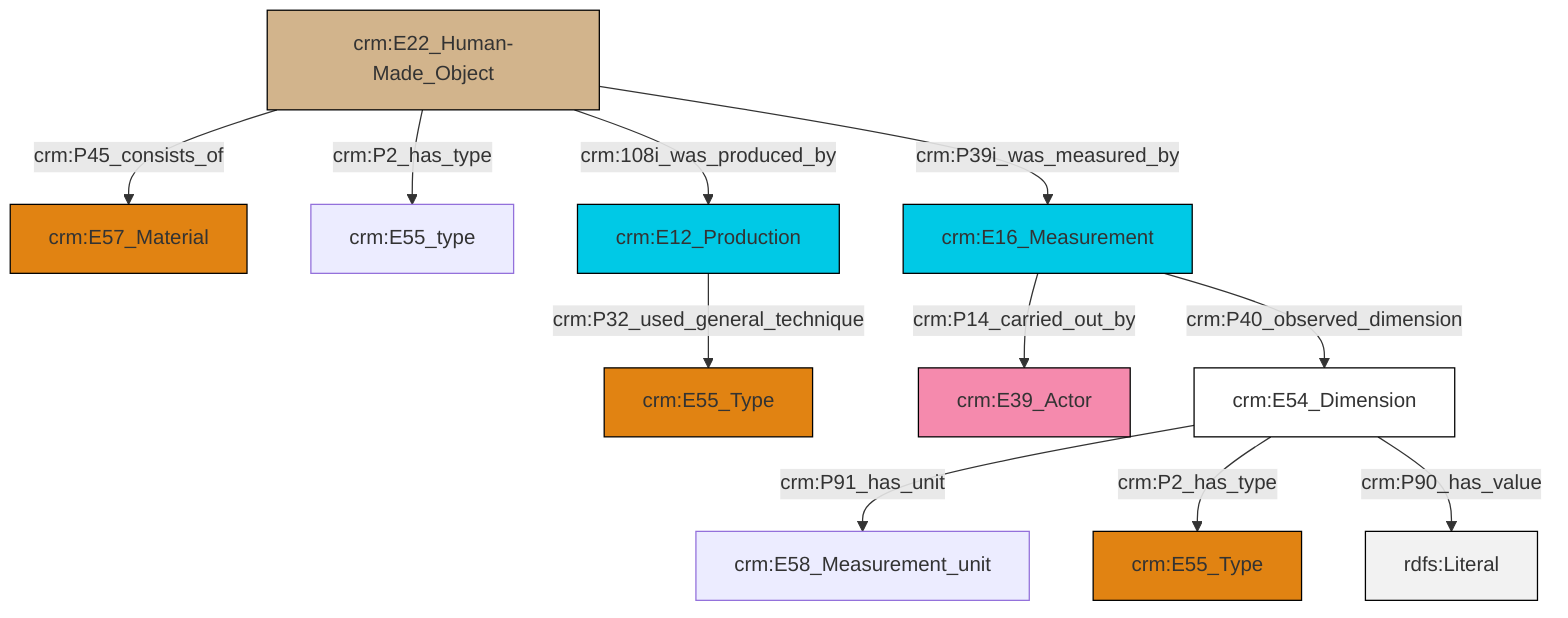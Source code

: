 graph TD
classDef Literal fill:#f2f2f2,stroke:#000000;
classDef CRM_Entity fill:#FFFFFF,stroke:#000000;
classDef Temporal_Entity fill:#00C9E6, stroke:#000000;
classDef Type fill:#E18312, stroke:#000000;
classDef Time-Span fill:#2C9C91, stroke:#000000;
classDef Appellation fill:#FFEB7F, stroke:#000000;
classDef Place fill:#008836, stroke:#000000;
classDef Persistent_Item fill:#B266B2, stroke:#000000;
classDef Conceptual_Object fill:#FFD700, stroke:#000000;
classDef Physical_Thing fill:#D2B48C, stroke:#000000;
classDef Actor fill:#f58aad, stroke:#000000;
classDef PC_Classes fill:#4ce600, stroke:#000000;
classDef Multi fill:#cccccc,stroke:#000000;

0["crm:E22_Human-Made_Object"]:::Physical_Thing -->|crm:P45_consists_of| 1["crm:E57_Material"]:::Type
4["crm:E54_Dimension"]:::CRM_Entity -->|crm:P91_has_unit| 5["crm:E58_Measurement_unit"]:::Default
11["crm:E12_Production"]:::Temporal_Entity -->|crm:P32_used_general_technique| 6["crm:E55_Type"]:::Type
0["crm:E22_Human-Made_Object"]:::Physical_Thing -->|crm:P2_has_type| 12["crm:E55_type"]:::Default
4["crm:E54_Dimension"]:::CRM_Entity -->|crm:P2_has_type| 9["crm:E55_Type"]:::Type
2["crm:E16_Measurement"]:::Temporal_Entity -->|crm:P14_carried_out_by| 16["crm:E39_Actor"]:::Actor
4["crm:E54_Dimension"]:::CRM_Entity -->|crm:P90_has_value| 20[rdfs:Literal]:::Literal
2["crm:E16_Measurement"]:::Temporal_Entity -->|crm:P40_observed_dimension| 4["crm:E54_Dimension"]:::CRM_Entity
0["crm:E22_Human-Made_Object"]:::Physical_Thing -->|crm:108i_was_produced_by| 11["crm:E12_Production"]:::Temporal_Entity
0["crm:E22_Human-Made_Object"]:::Physical_Thing -->|crm:P39i_was_measured_by| 2["crm:E16_Measurement"]:::Temporal_Entity